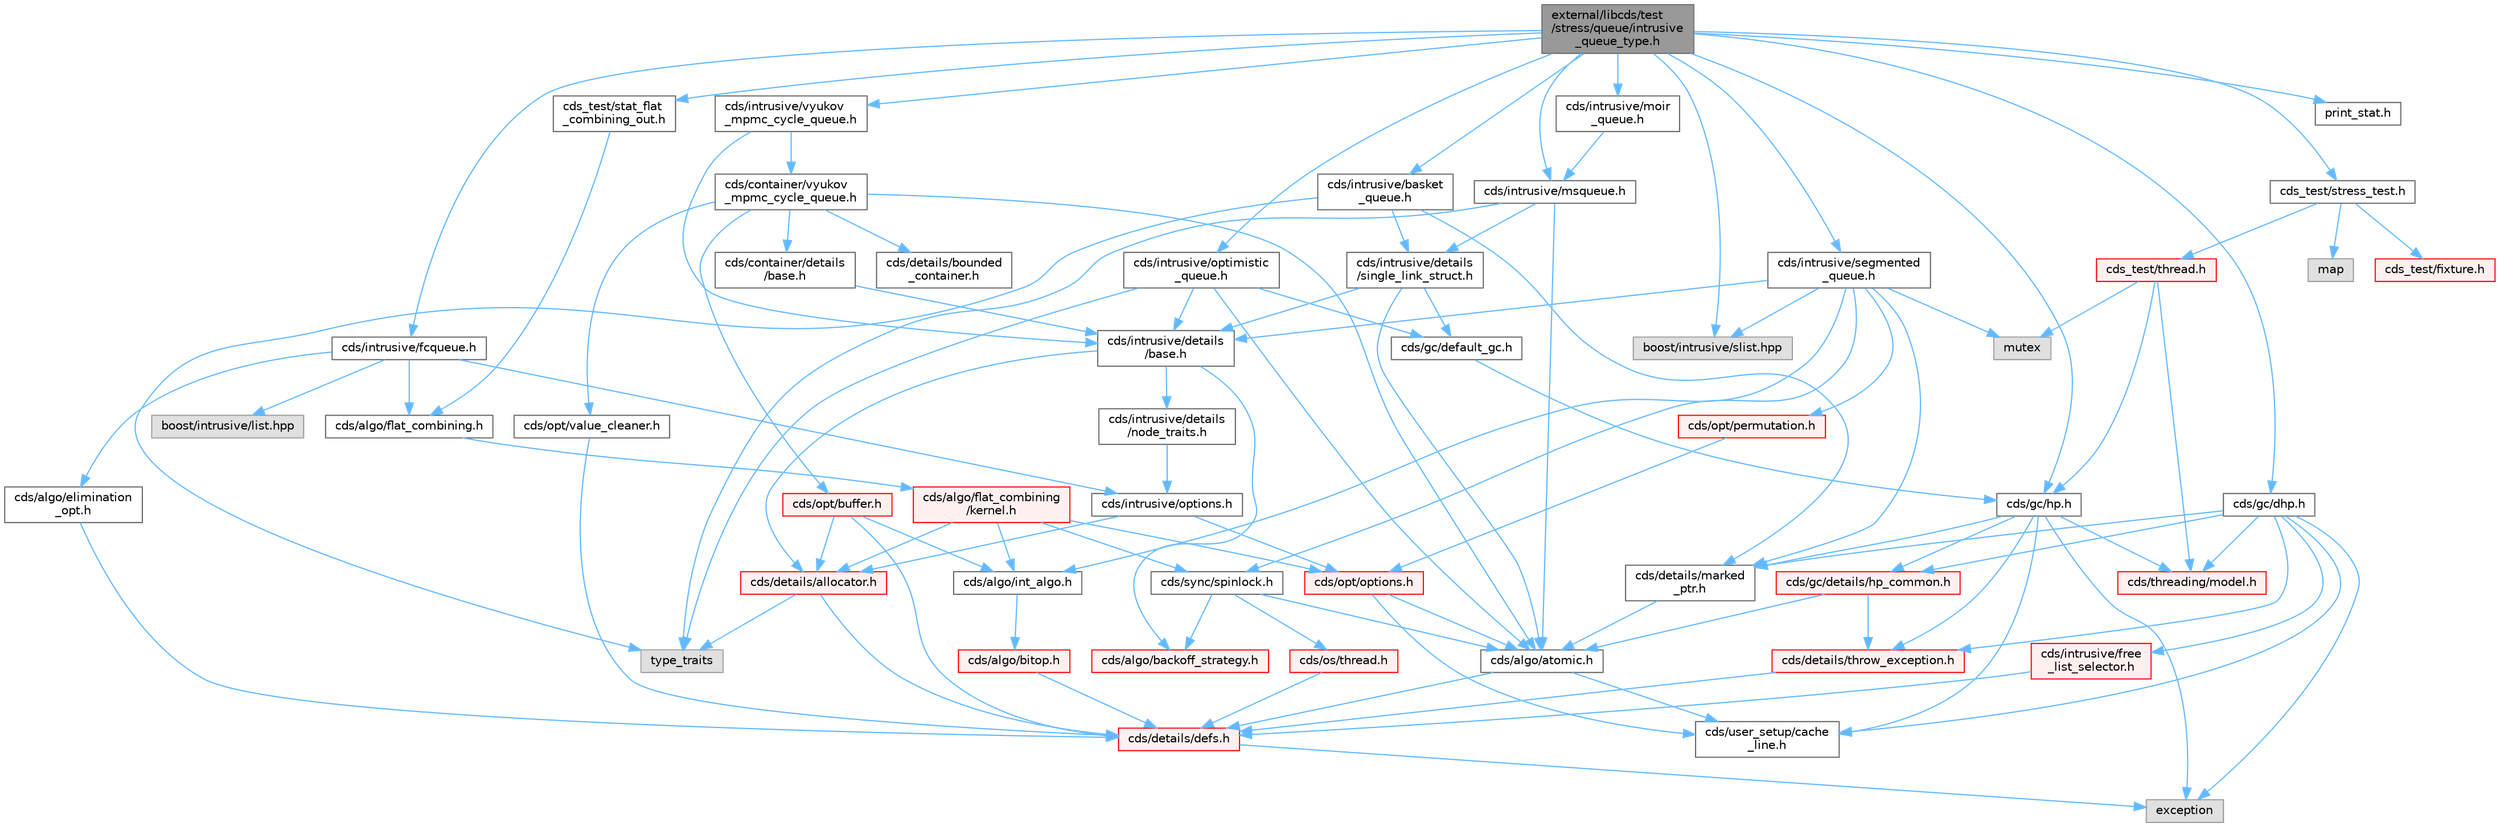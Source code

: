 digraph "external/libcds/test/stress/queue/intrusive_queue_type.h"
{
 // LATEX_PDF_SIZE
  bgcolor="transparent";
  edge [fontname=Helvetica,fontsize=10,labelfontname=Helvetica,labelfontsize=10];
  node [fontname=Helvetica,fontsize=10,shape=box,height=0.2,width=0.4];
  Node1 [id="Node000001",label="external/libcds/test\l/stress/queue/intrusive\l_queue_type.h",height=0.2,width=0.4,color="gray40", fillcolor="grey60", style="filled", fontcolor="black",tooltip=" "];
  Node1 -> Node2 [id="edge1_Node000001_Node000002",color="steelblue1",style="solid",tooltip=" "];
  Node2 [id="Node000002",label="cds/intrusive/msqueue.h",height=0.2,width=0.4,color="grey40", fillcolor="white", style="filled",URL="$intrusive_2msqueue_8h.html",tooltip=" "];
  Node2 -> Node3 [id="edge2_Node000002_Node000003",color="steelblue1",style="solid",tooltip=" "];
  Node3 [id="Node000003",label="type_traits",height=0.2,width=0.4,color="grey60", fillcolor="#E0E0E0", style="filled",tooltip=" "];
  Node2 -> Node4 [id="edge3_Node000002_Node000004",color="steelblue1",style="solid",tooltip=" "];
  Node4 [id="Node000004",label="cds/intrusive/details\l/single_link_struct.h",height=0.2,width=0.4,color="grey40", fillcolor="white", style="filled",URL="$single__link__struct_8h.html",tooltip=" "];
  Node4 -> Node5 [id="edge4_Node000004_Node000005",color="steelblue1",style="solid",tooltip=" "];
  Node5 [id="Node000005",label="cds/intrusive/details\l/base.h",height=0.2,width=0.4,color="grey40", fillcolor="white", style="filled",URL="$external_2libcds_2cds_2intrusive_2details_2base_8h.html",tooltip=" "];
  Node5 -> Node6 [id="edge5_Node000005_Node000006",color="steelblue1",style="solid",tooltip=" "];
  Node6 [id="Node000006",label="cds/intrusive/details\l/node_traits.h",height=0.2,width=0.4,color="grey40", fillcolor="white", style="filled",URL="$node__traits_8h.html",tooltip=" "];
  Node6 -> Node7 [id="edge6_Node000006_Node000007",color="steelblue1",style="solid",tooltip=" "];
  Node7 [id="Node000007",label="cds/intrusive/options.h",height=0.2,width=0.4,color="grey40", fillcolor="white", style="filled",URL="$intrusive_2options_8h.html",tooltip=" "];
  Node7 -> Node8 [id="edge7_Node000007_Node000008",color="steelblue1",style="solid",tooltip=" "];
  Node8 [id="Node000008",label="cds/opt/options.h",height=0.2,width=0.4,color="red", fillcolor="#FFF0F0", style="filled",URL="$opt_2options_8h.html",tooltip=" "];
  Node8 -> Node39 [id="edge8_Node000008_Node000039",color="steelblue1",style="solid",tooltip=" "];
  Node39 [id="Node000039",label="cds/user_setup/cache\l_line.h",height=0.2,width=0.4,color="grey40", fillcolor="white", style="filled",URL="$cache__line_8h.html",tooltip="Cache-line size definition"];
  Node8 -> Node40 [id="edge9_Node000008_Node000040",color="steelblue1",style="solid",tooltip=" "];
  Node40 [id="Node000040",label="cds/algo/atomic.h",height=0.2,width=0.4,color="grey40", fillcolor="white", style="filled",URL="$external_2libcds_2cds_2algo_2atomic_8h.html",tooltip=" "];
  Node40 -> Node11 [id="edge10_Node000040_Node000011",color="steelblue1",style="solid",tooltip=" "];
  Node11 [id="Node000011",label="cds/details/defs.h",height=0.2,width=0.4,color="red", fillcolor="#FFF0F0", style="filled",URL="$details_2defs_8h.html",tooltip=" "];
  Node11 -> Node16 [id="edge11_Node000011_Node000016",color="steelblue1",style="solid",tooltip=" "];
  Node16 [id="Node000016",label="exception",height=0.2,width=0.4,color="grey60", fillcolor="#E0E0E0", style="filled",tooltip=" "];
  Node40 -> Node39 [id="edge12_Node000040_Node000039",color="steelblue1",style="solid",tooltip=" "];
  Node7 -> Node41 [id="edge13_Node000007_Node000041",color="steelblue1",style="solid",tooltip=" "];
  Node41 [id="Node000041",label="cds/details/allocator.h",height=0.2,width=0.4,color="red", fillcolor="#FFF0F0", style="filled",URL="$external_2libcds_2cds_2details_2allocator_8h.html",tooltip=" "];
  Node41 -> Node3 [id="edge14_Node000041_Node000003",color="steelblue1",style="solid",tooltip=" "];
  Node41 -> Node11 [id="edge15_Node000041_Node000011",color="steelblue1",style="solid",tooltip=" "];
  Node5 -> Node41 [id="edge16_Node000005_Node000041",color="steelblue1",style="solid",tooltip=" "];
  Node5 -> Node42 [id="edge17_Node000005_Node000042",color="steelblue1",style="solid",tooltip=" "];
  Node42 [id="Node000042",label="cds/algo/backoff_strategy.h",height=0.2,width=0.4,color="red", fillcolor="#FFF0F0", style="filled",URL="$backoff__strategy_8h.html",tooltip=" "];
  Node4 -> Node46 [id="edge18_Node000004_Node000046",color="steelblue1",style="solid",tooltip=" "];
  Node46 [id="Node000046",label="cds/gc/default_gc.h",height=0.2,width=0.4,color="grey40", fillcolor="white", style="filled",URL="$default__gc_8h.html",tooltip=" "];
  Node46 -> Node47 [id="edge19_Node000046_Node000047",color="steelblue1",style="solid",tooltip=" "];
  Node47 [id="Node000047",label="cds/gc/hp.h",height=0.2,width=0.4,color="grey40", fillcolor="white", style="filled",URL="$hp_8h.html",tooltip=" "];
  Node47 -> Node16 [id="edge20_Node000047_Node000016",color="steelblue1",style="solid",tooltip=" "];
  Node47 -> Node48 [id="edge21_Node000047_Node000048",color="steelblue1",style="solid",tooltip=" "];
  Node48 [id="Node000048",label="cds/gc/details/hp_common.h",height=0.2,width=0.4,color="red", fillcolor="#FFF0F0", style="filled",URL="$hp__common_8h.html",tooltip=" "];
  Node48 -> Node40 [id="edge22_Node000048_Node000040",color="steelblue1",style="solid",tooltip=" "];
  Node48 -> Node36 [id="edge23_Node000048_Node000036",color="steelblue1",style="solid",tooltip=" "];
  Node36 [id="Node000036",label="cds/details/throw_exception.h",height=0.2,width=0.4,color="red", fillcolor="#FFF0F0", style="filled",URL="$throw__exception_8h.html",tooltip=" "];
  Node36 -> Node11 [id="edge24_Node000036_Node000011",color="steelblue1",style="solid",tooltip=" "];
  Node47 -> Node50 [id="edge25_Node000047_Node000050",color="steelblue1",style="solid",tooltip=" "];
  Node50 [id="Node000050",label="cds/threading/model.h",height=0.2,width=0.4,color="red", fillcolor="#FFF0F0", style="filled",URL="$model_8h.html",tooltip=" "];
  Node47 -> Node36 [id="edge26_Node000047_Node000036",color="steelblue1",style="solid",tooltip=" "];
  Node47 -> Node57 [id="edge27_Node000047_Node000057",color="steelblue1",style="solid",tooltip=" "];
  Node57 [id="Node000057",label="cds/details/marked\l_ptr.h",height=0.2,width=0.4,color="grey40", fillcolor="white", style="filled",URL="$marked__ptr_8h.html",tooltip=" "];
  Node57 -> Node40 [id="edge28_Node000057_Node000040",color="steelblue1",style="solid",tooltip=" "];
  Node47 -> Node39 [id="edge29_Node000047_Node000039",color="steelblue1",style="solid",tooltip=" "];
  Node4 -> Node40 [id="edge30_Node000004_Node000040",color="steelblue1",style="solid",tooltip=" "];
  Node2 -> Node40 [id="edge31_Node000002_Node000040",color="steelblue1",style="solid",tooltip=" "];
  Node1 -> Node63 [id="edge32_Node000001_Node000063",color="steelblue1",style="solid",tooltip=" "];
  Node63 [id="Node000063",label="cds/intrusive/moir\l_queue.h",height=0.2,width=0.4,color="grey40", fillcolor="white", style="filled",URL="$intrusive_2moir__queue_8h.html",tooltip=" "];
  Node63 -> Node2 [id="edge33_Node000063_Node000002",color="steelblue1",style="solid",tooltip=" "];
  Node1 -> Node64 [id="edge34_Node000001_Node000064",color="steelblue1",style="solid",tooltip=" "];
  Node64 [id="Node000064",label="cds/intrusive/optimistic\l_queue.h",height=0.2,width=0.4,color="grey40", fillcolor="white", style="filled",URL="$intrusive_2optimistic__queue_8h.html",tooltip=" "];
  Node64 -> Node3 [id="edge35_Node000064_Node000003",color="steelblue1",style="solid",tooltip=" "];
  Node64 -> Node5 [id="edge36_Node000064_Node000005",color="steelblue1",style="solid",tooltip=" "];
  Node64 -> Node40 [id="edge37_Node000064_Node000040",color="steelblue1",style="solid",tooltip=" "];
  Node64 -> Node46 [id="edge38_Node000064_Node000046",color="steelblue1",style="solid",tooltip=" "];
  Node1 -> Node65 [id="edge39_Node000001_Node000065",color="steelblue1",style="solid",tooltip=" "];
  Node65 [id="Node000065",label="cds/intrusive/vyukov\l_mpmc_cycle_queue.h",height=0.2,width=0.4,color="grey40", fillcolor="white", style="filled",URL="$intrusive_2vyukov__mpmc__cycle__queue_8h.html",tooltip=" "];
  Node65 -> Node5 [id="edge40_Node000065_Node000005",color="steelblue1",style="solid",tooltip=" "];
  Node65 -> Node66 [id="edge41_Node000065_Node000066",color="steelblue1",style="solid",tooltip=" "];
  Node66 [id="Node000066",label="cds/container/vyukov\l_mpmc_cycle_queue.h",height=0.2,width=0.4,color="grey40", fillcolor="white", style="filled",URL="$container_2vyukov__mpmc__cycle__queue_8h.html",tooltip=" "];
  Node66 -> Node67 [id="edge42_Node000066_Node000067",color="steelblue1",style="solid",tooltip=" "];
  Node67 [id="Node000067",label="cds/container/details\l/base.h",height=0.2,width=0.4,color="grey40", fillcolor="white", style="filled",URL="$external_2libcds_2cds_2container_2details_2base_8h.html",tooltip=" "];
  Node67 -> Node5 [id="edge43_Node000067_Node000005",color="steelblue1",style="solid",tooltip=" "];
  Node66 -> Node68 [id="edge44_Node000066_Node000068",color="steelblue1",style="solid",tooltip=" "];
  Node68 [id="Node000068",label="cds/opt/buffer.h",height=0.2,width=0.4,color="red", fillcolor="#FFF0F0", style="filled",URL="$external_2libcds_2cds_2opt_2buffer_8h.html",tooltip=" "];
  Node68 -> Node11 [id="edge45_Node000068_Node000011",color="steelblue1",style="solid",tooltip=" "];
  Node68 -> Node41 [id="edge46_Node000068_Node000041",color="steelblue1",style="solid",tooltip=" "];
  Node68 -> Node29 [id="edge47_Node000068_Node000029",color="steelblue1",style="solid",tooltip=" "];
  Node29 [id="Node000029",label="cds/algo/int_algo.h",height=0.2,width=0.4,color="grey40", fillcolor="white", style="filled",URL="$int__algo_8h.html",tooltip=" "];
  Node29 -> Node30 [id="edge48_Node000029_Node000030",color="steelblue1",style="solid",tooltip=" "];
  Node30 [id="Node000030",label="cds/algo/bitop.h",height=0.2,width=0.4,color="red", fillcolor="#FFF0F0", style="filled",URL="$algo_2bitop_8h.html",tooltip=" "];
  Node30 -> Node11 [id="edge49_Node000030_Node000011",color="steelblue1",style="solid",tooltip=" "];
  Node66 -> Node70 [id="edge50_Node000066_Node000070",color="steelblue1",style="solid",tooltip=" "];
  Node70 [id="Node000070",label="cds/opt/value_cleaner.h",height=0.2,width=0.4,color="grey40", fillcolor="white", style="filled",URL="$value__cleaner_8h.html",tooltip=" "];
  Node70 -> Node11 [id="edge51_Node000070_Node000011",color="steelblue1",style="solid",tooltip=" "];
  Node66 -> Node40 [id="edge52_Node000066_Node000040",color="steelblue1",style="solid",tooltip=" "];
  Node66 -> Node71 [id="edge53_Node000066_Node000071",color="steelblue1",style="solid",tooltip=" "];
  Node71 [id="Node000071",label="cds/details/bounded\l_container.h",height=0.2,width=0.4,color="grey40", fillcolor="white", style="filled",URL="$bounded__container_8h.html",tooltip=" "];
  Node1 -> Node72 [id="edge54_Node000001_Node000072",color="steelblue1",style="solid",tooltip=" "];
  Node72 [id="Node000072",label="cds/intrusive/basket\l_queue.h",height=0.2,width=0.4,color="grey40", fillcolor="white", style="filled",URL="$intrusive_2basket__queue_8h.html",tooltip=" "];
  Node72 -> Node3 [id="edge55_Node000072_Node000003",color="steelblue1",style="solid",tooltip=" "];
  Node72 -> Node4 [id="edge56_Node000072_Node000004",color="steelblue1",style="solid",tooltip=" "];
  Node72 -> Node57 [id="edge57_Node000072_Node000057",color="steelblue1",style="solid",tooltip=" "];
  Node1 -> Node73 [id="edge58_Node000001_Node000073",color="steelblue1",style="solid",tooltip=" "];
  Node73 [id="Node000073",label="cds/intrusive/fcqueue.h",height=0.2,width=0.4,color="grey40", fillcolor="white", style="filled",URL="$intrusive_2fcqueue_8h.html",tooltip=" "];
  Node73 -> Node74 [id="edge59_Node000073_Node000074",color="steelblue1",style="solid",tooltip=" "];
  Node74 [id="Node000074",label="cds/algo/flat_combining.h",height=0.2,width=0.4,color="grey40", fillcolor="white", style="filled",URL="$flat__combining_8h.html",tooltip=" "];
  Node74 -> Node75 [id="edge60_Node000074_Node000075",color="steelblue1",style="solid",tooltip=" "];
  Node75 [id="Node000075",label="cds/algo/flat_combining\l/kernel.h",height=0.2,width=0.4,color="red", fillcolor="#FFF0F0", style="filled",URL="$libcds_2cds_2algo_2flat__combining_2kernel_8h.html",tooltip=" "];
  Node75 -> Node81 [id="edge61_Node000075_Node000081",color="steelblue1",style="solid",tooltip=" "];
  Node81 [id="Node000081",label="cds/sync/spinlock.h",height=0.2,width=0.4,color="grey40", fillcolor="white", style="filled",URL="$sync_2spinlock_8h.html",tooltip=" "];
  Node81 -> Node40 [id="edge62_Node000081_Node000040",color="steelblue1",style="solid",tooltip=" "];
  Node81 -> Node54 [id="edge63_Node000081_Node000054",color="steelblue1",style="solid",tooltip=" "];
  Node54 [id="Node000054",label="cds/os/thread.h",height=0.2,width=0.4,color="red", fillcolor="#FFF0F0", style="filled",URL="$cds_2os_2thread_8h.html",tooltip=" "];
  Node54 -> Node11 [id="edge64_Node000054_Node000011",color="steelblue1",style="solid",tooltip=" "];
  Node81 -> Node42 [id="edge65_Node000081_Node000042",color="steelblue1",style="solid",tooltip=" "];
  Node75 -> Node41 [id="edge66_Node000075_Node000041",color="steelblue1",style="solid",tooltip=" "];
  Node75 -> Node8 [id="edge67_Node000075_Node000008",color="steelblue1",style="solid",tooltip=" "];
  Node75 -> Node29 [id="edge68_Node000075_Node000029",color="steelblue1",style="solid",tooltip=" "];
  Node73 -> Node82 [id="edge69_Node000073_Node000082",color="steelblue1",style="solid",tooltip=" "];
  Node82 [id="Node000082",label="cds/algo/elimination\l_opt.h",height=0.2,width=0.4,color="grey40", fillcolor="white", style="filled",URL="$elimination__opt_8h.html",tooltip=" "];
  Node82 -> Node11 [id="edge70_Node000082_Node000011",color="steelblue1",style="solid",tooltip=" "];
  Node73 -> Node7 [id="edge71_Node000073_Node000007",color="steelblue1",style="solid",tooltip=" "];
  Node73 -> Node83 [id="edge72_Node000073_Node000083",color="steelblue1",style="solid",tooltip=" "];
  Node83 [id="Node000083",label="boost/intrusive/list.hpp",height=0.2,width=0.4,color="grey60", fillcolor="#E0E0E0", style="filled",tooltip=" "];
  Node1 -> Node84 [id="edge73_Node000001_Node000084",color="steelblue1",style="solid",tooltip=" "];
  Node84 [id="Node000084",label="cds/intrusive/segmented\l_queue.h",height=0.2,width=0.4,color="grey40", fillcolor="white", style="filled",URL="$intrusive_2segmented__queue_8h.html",tooltip=" "];
  Node84 -> Node78 [id="edge74_Node000084_Node000078",color="steelblue1",style="solid",tooltip=" "];
  Node78 [id="Node000078",label="mutex",height=0.2,width=0.4,color="grey60", fillcolor="#E0E0E0", style="filled",tooltip=" "];
  Node84 -> Node5 [id="edge75_Node000084_Node000005",color="steelblue1",style="solid",tooltip=" "];
  Node84 -> Node57 [id="edge76_Node000084_Node000057",color="steelblue1",style="solid",tooltip=" "];
  Node84 -> Node29 [id="edge77_Node000084_Node000029",color="steelblue1",style="solid",tooltip=" "];
  Node84 -> Node81 [id="edge78_Node000084_Node000081",color="steelblue1",style="solid",tooltip=" "];
  Node84 -> Node85 [id="edge79_Node000084_Node000085",color="steelblue1",style="solid",tooltip=" "];
  Node85 [id="Node000085",label="cds/opt/permutation.h",height=0.2,width=0.4,color="red", fillcolor="#FFF0F0", style="filled",URL="$permutation_8h.html",tooltip=" "];
  Node85 -> Node8 [id="edge80_Node000085_Node000008",color="steelblue1",style="solid",tooltip=" "];
  Node84 -> Node89 [id="edge81_Node000084_Node000089",color="steelblue1",style="solid",tooltip=" "];
  Node89 [id="Node000089",label="boost/intrusive/slist.hpp",height=0.2,width=0.4,color="grey60", fillcolor="#E0E0E0", style="filled",tooltip=" "];
  Node1 -> Node47 [id="edge82_Node000001_Node000047",color="steelblue1",style="solid",tooltip=" "];
  Node1 -> Node90 [id="edge83_Node000001_Node000090",color="steelblue1",style="solid",tooltip=" "];
  Node90 [id="Node000090",label="cds/gc/dhp.h",height=0.2,width=0.4,color="grey40", fillcolor="white", style="filled",URL="$dhp_8h.html",tooltip=" "];
  Node90 -> Node16 [id="edge84_Node000090_Node000016",color="steelblue1",style="solid",tooltip=" "];
  Node90 -> Node48 [id="edge85_Node000090_Node000048",color="steelblue1",style="solid",tooltip=" "];
  Node90 -> Node50 [id="edge86_Node000090_Node000050",color="steelblue1",style="solid",tooltip=" "];
  Node90 -> Node91 [id="edge87_Node000090_Node000091",color="steelblue1",style="solid",tooltip=" "];
  Node91 [id="Node000091",label="cds/intrusive/free\l_list_selector.h",height=0.2,width=0.4,color="red", fillcolor="#FFF0F0", style="filled",URL="$free__list__selector_8h.html",tooltip=" "];
  Node91 -> Node11 [id="edge88_Node000091_Node000011",color="steelblue1",style="solid",tooltip=" "];
  Node90 -> Node36 [id="edge89_Node000090_Node000036",color="steelblue1",style="solid",tooltip=" "];
  Node90 -> Node57 [id="edge90_Node000090_Node000057",color="steelblue1",style="solid",tooltip=" "];
  Node90 -> Node39 [id="edge91_Node000090_Node000039",color="steelblue1",style="solid",tooltip=" "];
  Node1 -> Node89 [id="edge92_Node000001_Node000089",color="steelblue1",style="solid",tooltip=" "];
  Node1 -> Node93 [id="edge93_Node000001_Node000093",color="steelblue1",style="solid",tooltip=" "];
  Node93 [id="Node000093",label="cds_test/stress_test.h",height=0.2,width=0.4,color="grey40", fillcolor="white", style="filled",URL="$stress__test_8h.html",tooltip=" "];
  Node93 -> Node94 [id="edge94_Node000093_Node000094",color="steelblue1",style="solid",tooltip=" "];
  Node94 [id="Node000094",label="map",height=0.2,width=0.4,color="grey60", fillcolor="#E0E0E0", style="filled",tooltip=" "];
  Node93 -> Node95 [id="edge95_Node000093_Node000095",color="steelblue1",style="solid",tooltip=" "];
  Node95 [id="Node000095",label="cds_test/fixture.h",height=0.2,width=0.4,color="red", fillcolor="#FFF0F0", style="filled",URL="$fixture_8h.html",tooltip=" "];
  Node93 -> Node98 [id="edge96_Node000093_Node000098",color="steelblue1",style="solid",tooltip=" "];
  Node98 [id="Node000098",label="cds_test/thread.h",height=0.2,width=0.4,color="red", fillcolor="#FFF0F0", style="filled",URL="$test_2include_2cds__test_2thread_8h.html",tooltip=" "];
  Node98 -> Node78 [id="edge97_Node000098_Node000078",color="steelblue1",style="solid",tooltip=" "];
  Node98 -> Node50 [id="edge98_Node000098_Node000050",color="steelblue1",style="solid",tooltip=" "];
  Node98 -> Node47 [id="edge99_Node000098_Node000047",color="steelblue1",style="solid",tooltip=" "];
  Node1 -> Node100 [id="edge100_Node000001_Node000100",color="steelblue1",style="solid",tooltip=" "];
  Node100 [id="Node000100",label="cds_test/stat_flat\l_combining_out.h",height=0.2,width=0.4,color="grey40", fillcolor="white", style="filled",URL="$stat__flat__combining__out_8h.html",tooltip=" "];
  Node100 -> Node74 [id="edge101_Node000100_Node000074",color="steelblue1",style="solid",tooltip=" "];
  Node1 -> Node101 [id="edge102_Node000001_Node000101",color="steelblue1",style="solid",tooltip=" "];
  Node101 [id="Node000101",label="print_stat.h",height=0.2,width=0.4,color="grey40", fillcolor="white", style="filled",URL="$print__stat_8h.html",tooltip=" "];
}
